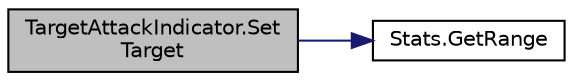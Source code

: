 digraph "TargetAttackIndicator.SetTarget"
{
 // INTERACTIVE_SVG=YES
 // LATEX_PDF_SIZE
  bgcolor="transparent";
  edge [fontname="Helvetica",fontsize="10",labelfontname="Helvetica",labelfontsize="10"];
  node [fontname="Helvetica",fontsize="10",shape=record];
  rankdir="LR";
  Node1 [label="TargetAttackIndicator.Set\lTarget",height=0.2,width=0.4,color="black", fillcolor="grey75", style="filled", fontcolor="black",tooltip="Sets the current target to the indicator"];
  Node1 -> Node2 [color="midnightblue",fontsize="10",style="solid",fontname="Helvetica"];
  Node2 [label="Stats.GetRange",height=0.2,width=0.4,color="black",URL="$class_stats.html#aad08d308b784a74c8a009ba48c0a237f",tooltip="Returns the range of the entity"];
}
